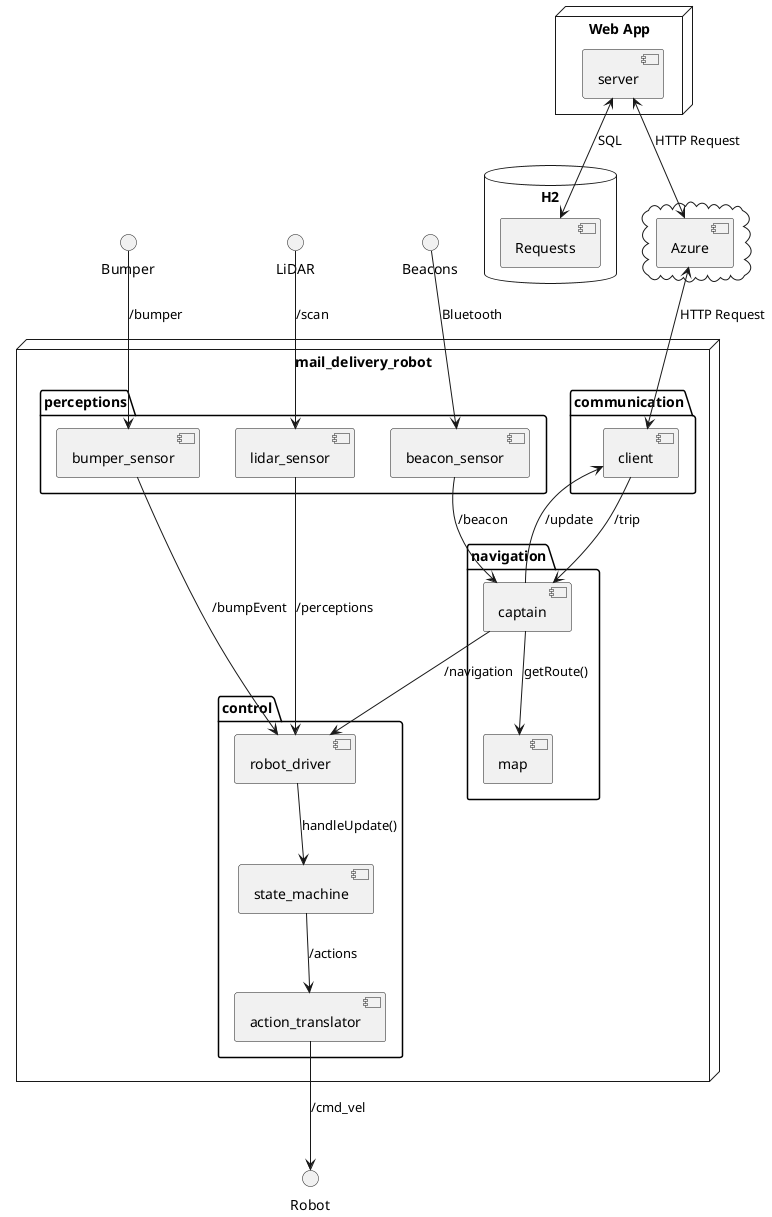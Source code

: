 @startuml component_diagram

database "H2" {
 [Requests]
}

node "Web App" {
  [server]
}

cloud {
  [Azure]
}

node "mail_delivery_robot" {
 package "communication" {
  [client]
 }

 package "navigation" {
  [captain]
  [map]
 }

 package "perceptions" {
  [beacon_sensor]
  [bumper_sensor]
  [lidar_sensor]
 }

 package "control" {
  [robot_driver]
  [state_machine]
  [action_translator]
 }
}

server <--> Requests : SQL
server <--> Azure : HTTP Request
Azure <--> client : HTTP Request

Beacons --> beacon_sensor : Bluetooth
LiDAR --> lidar_sensor : /scan
Bumper --> bumper_sensor : /bumper

beacon_sensor --> captain : /beacon
lidar_sensor --> robot_driver : /perceptions
bumper_sensor --> robot_driver : /bumpEvent

captain --> robot_driver : /navigation
robot_driver --> state_machine : handleUpdate()
state_machine --> action_translator : /actions

captain --> map : getRoute()

client --> captain : /trip
captain --> client : /update

action_translator --> Robot : /cmd_vel

@enduml